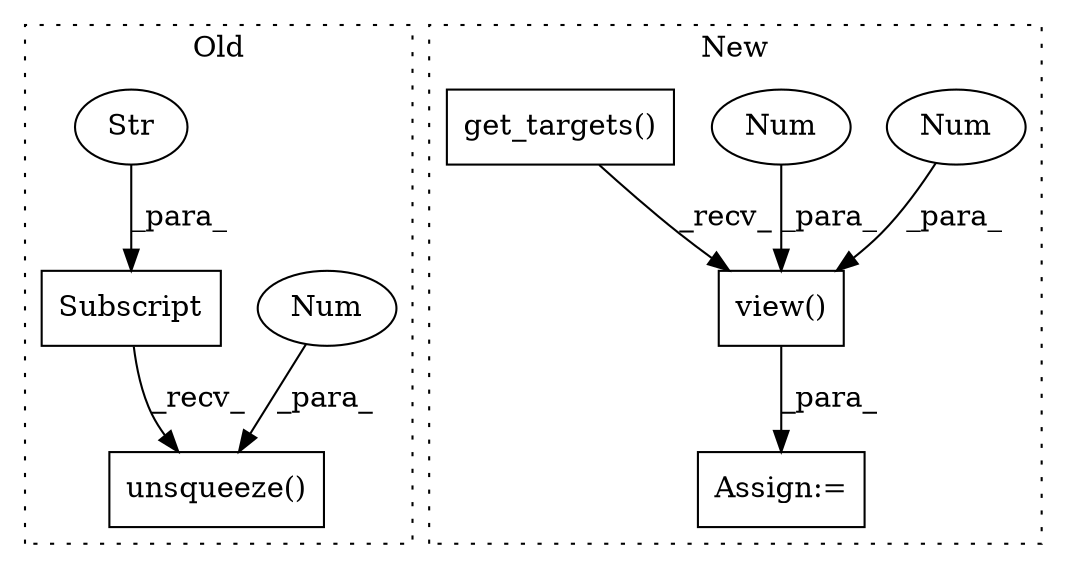 digraph G {
subgraph cluster0 {
1 [label="unsqueeze()" a="75" s="1428,1457" l="27,1" shape="box"];
3 [label="Num" a="76" s="1455" l="2" shape="ellipse"];
8 [label="Subscript" a="63" s="1428,0" l="16,0" shape="box"];
9 [label="Str" a="66" s="1435" l="8" shape="ellipse"];
label = "Old";
style="dotted";
}
subgraph cluster1 {
2 [label="view()" a="75" s="1433,1481" l="43,1" shape="box"];
4 [label="Num" a="76" s="1476" l="2" shape="ellipse"];
5 [label="Assign:=" a="68" s="1430" l="3" shape="box"];
6 [label="Num" a="76" s="1480" l="1" shape="ellipse"];
7 [label="get_targets()" a="75" s="1433,1469" l="18,1" shape="box"];
label = "New";
style="dotted";
}
2 -> 5 [label="_para_"];
3 -> 1 [label="_para_"];
4 -> 2 [label="_para_"];
6 -> 2 [label="_para_"];
7 -> 2 [label="_recv_"];
8 -> 1 [label="_recv_"];
9 -> 8 [label="_para_"];
}